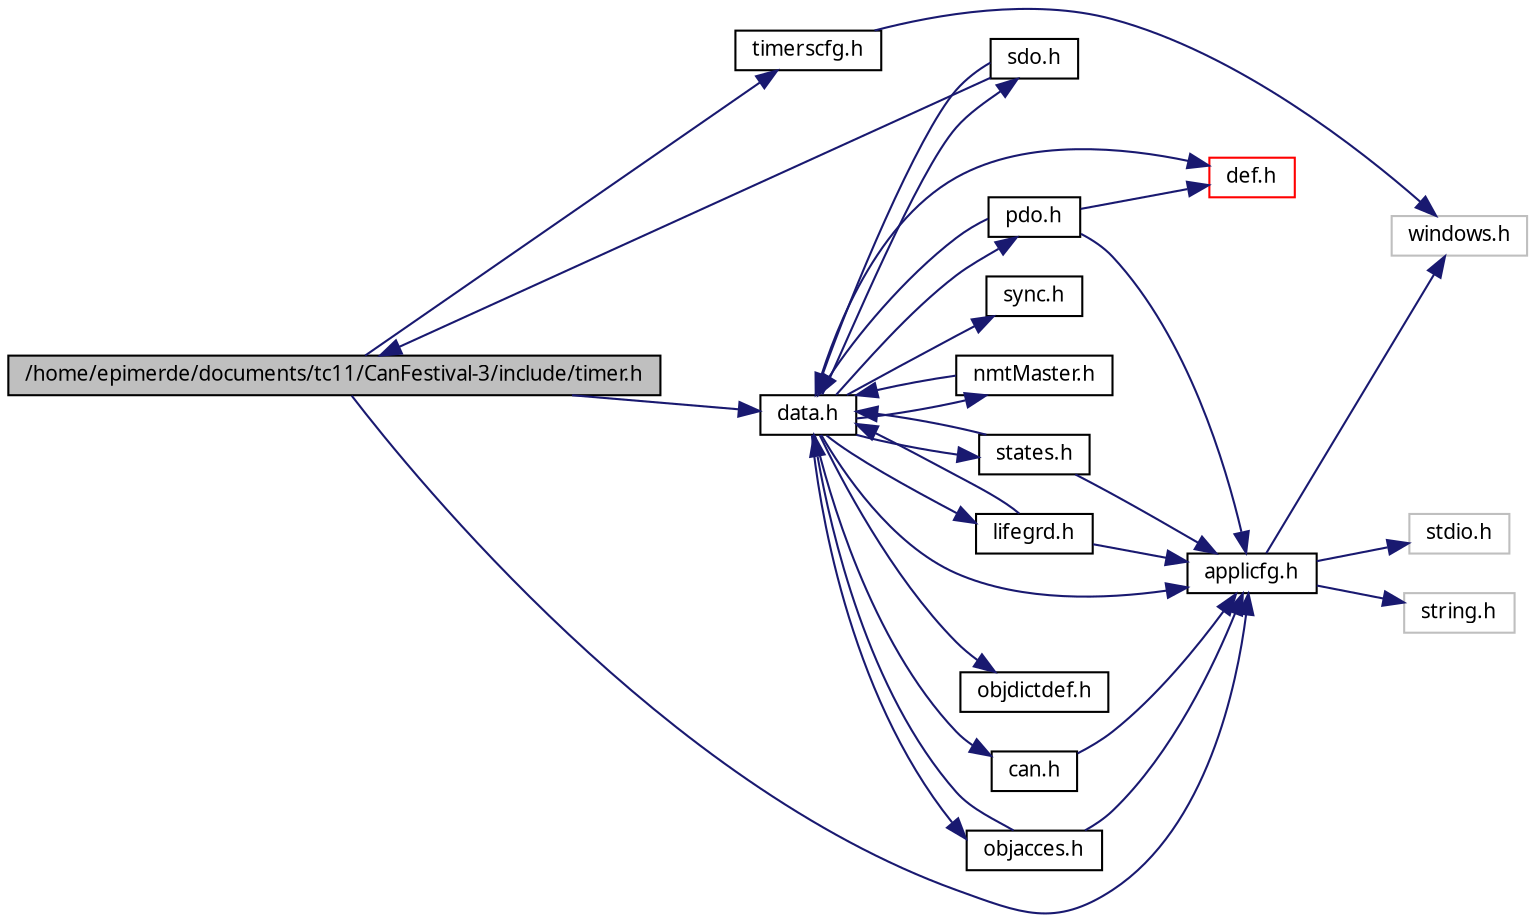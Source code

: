 digraph G
{
  edge [fontname="FreeSans.ttf",fontsize=10,labelfontname="FreeSans.ttf",labelfontsize=10];
  node [fontname="FreeSans.ttf",fontsize=10,shape=record];
  rankdir=LR;
  Node1 [label="/home/epimerde/documents/tc11/CanFestival-3/include/timer.h",height=0.2,width=0.4,color="black", fillcolor="grey75", style="filled" fontcolor="black"];
  Node1 -> Node2 [color="midnightblue",fontsize=10,style="solid",fontname="FreeSans.ttf"];
  Node2 [label="timerscfg.h",height=0.2,width=0.4,color="black", fillcolor="white", style="filled",URL="$win32_2timerscfg_8h.html"];
  Node2 -> Node3 [color="midnightblue",fontsize=10,style="solid",fontname="FreeSans.ttf"];
  Node3 [label="windows.h",height=0.2,width=0.4,color="grey75", fillcolor="white", style="filled"];
  Node1 -> Node4 [color="midnightblue",fontsize=10,style="solid",fontname="FreeSans.ttf"];
  Node4 [label="applicfg.h",height=0.2,width=0.4,color="black", fillcolor="white", style="filled",URL="$win32_2applicfg_8h.html"];
  Node4 -> Node3 [color="midnightblue",fontsize=10,style="solid",fontname="FreeSans.ttf"];
  Node4 -> Node5 [color="midnightblue",fontsize=10,style="solid",fontname="FreeSans.ttf"];
  Node5 [label="string.h",height=0.2,width=0.4,color="grey75", fillcolor="white", style="filled"];
  Node4 -> Node6 [color="midnightblue",fontsize=10,style="solid",fontname="FreeSans.ttf"];
  Node6 [label="stdio.h",height=0.2,width=0.4,color="grey75", fillcolor="white", style="filled"];
  Node1 -> Node7 [color="midnightblue",fontsize=10,style="solid",fontname="FreeSans.ttf"];
  Node7 [label="data.h",height=0.2,width=0.4,color="black", fillcolor="white", style="filled",URL="$data_8h.html"];
  Node7 -> Node4 [color="midnightblue",fontsize=10,style="solid",fontname="FreeSans.ttf"];
  Node7 -> Node8 [color="midnightblue",fontsize=10,style="solid",fontname="FreeSans.ttf"];
  Node8 [label="def.h",height=0.2,width=0.4,color="red", fillcolor="white", style="filled",URL="$def_8h.html"];
  Node7 -> Node9 [color="midnightblue",fontsize=10,style="solid",fontname="FreeSans.ttf"];
  Node9 [label="can.h",height=0.2,width=0.4,color="black", fillcolor="white", style="filled",URL="$can_8h.html"];
  Node9 -> Node4 [color="midnightblue",fontsize=10,style="solid",fontname="FreeSans.ttf"];
  Node7 -> Node10 [color="midnightblue",fontsize=10,style="solid",fontname="FreeSans.ttf"];
  Node10 [label="objdictdef.h",height=0.2,width=0.4,color="black", fillcolor="white", style="filled",URL="$objdictdef_8h.html"];
  Node7 -> Node11 [color="midnightblue",fontsize=10,style="solid",fontname="FreeSans.ttf"];
  Node11 [label="objacces.h",height=0.2,width=0.4,color="black", fillcolor="white", style="filled",URL="$objacces_8h.html"];
  Node11 -> Node4 [color="midnightblue",fontsize=10,style="solid",fontname="FreeSans.ttf"];
  Node11 -> Node7 [color="midnightblue",fontsize=10,style="solid",fontname="FreeSans.ttf"];
  Node7 -> Node12 [color="midnightblue",fontsize=10,style="solid",fontname="FreeSans.ttf"];
  Node12 [label="sdo.h",height=0.2,width=0.4,color="black", fillcolor="white", style="filled",URL="$sdo_8h.html"];
  Node12 -> Node1 [color="midnightblue",fontsize=10,style="solid",fontname="FreeSans.ttf"];
  Node12 -> Node7 [color="midnightblue",fontsize=10,style="solid",fontname="FreeSans.ttf"];
  Node7 -> Node13 [color="midnightblue",fontsize=10,style="solid",fontname="FreeSans.ttf"];
  Node13 [label="pdo.h",height=0.2,width=0.4,color="black", fillcolor="white", style="filled",URL="$pdo_8h.html"];
  Node13 -> Node4 [color="midnightblue",fontsize=10,style="solid",fontname="FreeSans.ttf"];
  Node13 -> Node8 [color="midnightblue",fontsize=10,style="solid",fontname="FreeSans.ttf"];
  Node13 -> Node7 [color="midnightblue",fontsize=10,style="solid",fontname="FreeSans.ttf"];
  Node7 -> Node14 [color="midnightblue",fontsize=10,style="solid",fontname="FreeSans.ttf"];
  Node14 [label="states.h",height=0.2,width=0.4,color="black", fillcolor="white", style="filled",URL="$states_8h.html"];
  Node14 -> Node4 [color="midnightblue",fontsize=10,style="solid",fontname="FreeSans.ttf"];
  Node14 -> Node7 [color="midnightblue",fontsize=10,style="solid",fontname="FreeSans.ttf"];
  Node7 -> Node15 [color="midnightblue",fontsize=10,style="solid",fontname="FreeSans.ttf"];
  Node15 [label="lifegrd.h",height=0.2,width=0.4,color="black", fillcolor="white", style="filled",URL="$lifegrd_8h.html"];
  Node15 -> Node4 [color="midnightblue",fontsize=10,style="solid",fontname="FreeSans.ttf"];
  Node15 -> Node7 [color="midnightblue",fontsize=10,style="solid",fontname="FreeSans.ttf"];
  Node7 -> Node16 [color="midnightblue",fontsize=10,style="solid",fontname="FreeSans.ttf"];
  Node16 [label="sync.h",height=0.2,width=0.4,color="black", fillcolor="white", style="filled",URL="$sync_8h.html"];
  Node7 -> Node17 [color="midnightblue",fontsize=10,style="solid",fontname="FreeSans.ttf"];
  Node17 [label="nmtMaster.h",height=0.2,width=0.4,color="black", fillcolor="white", style="filled",URL="$nmtMaster_8h.html"];
  Node17 -> Node7 [color="midnightblue",fontsize=10,style="solid",fontname="FreeSans.ttf"];
}
